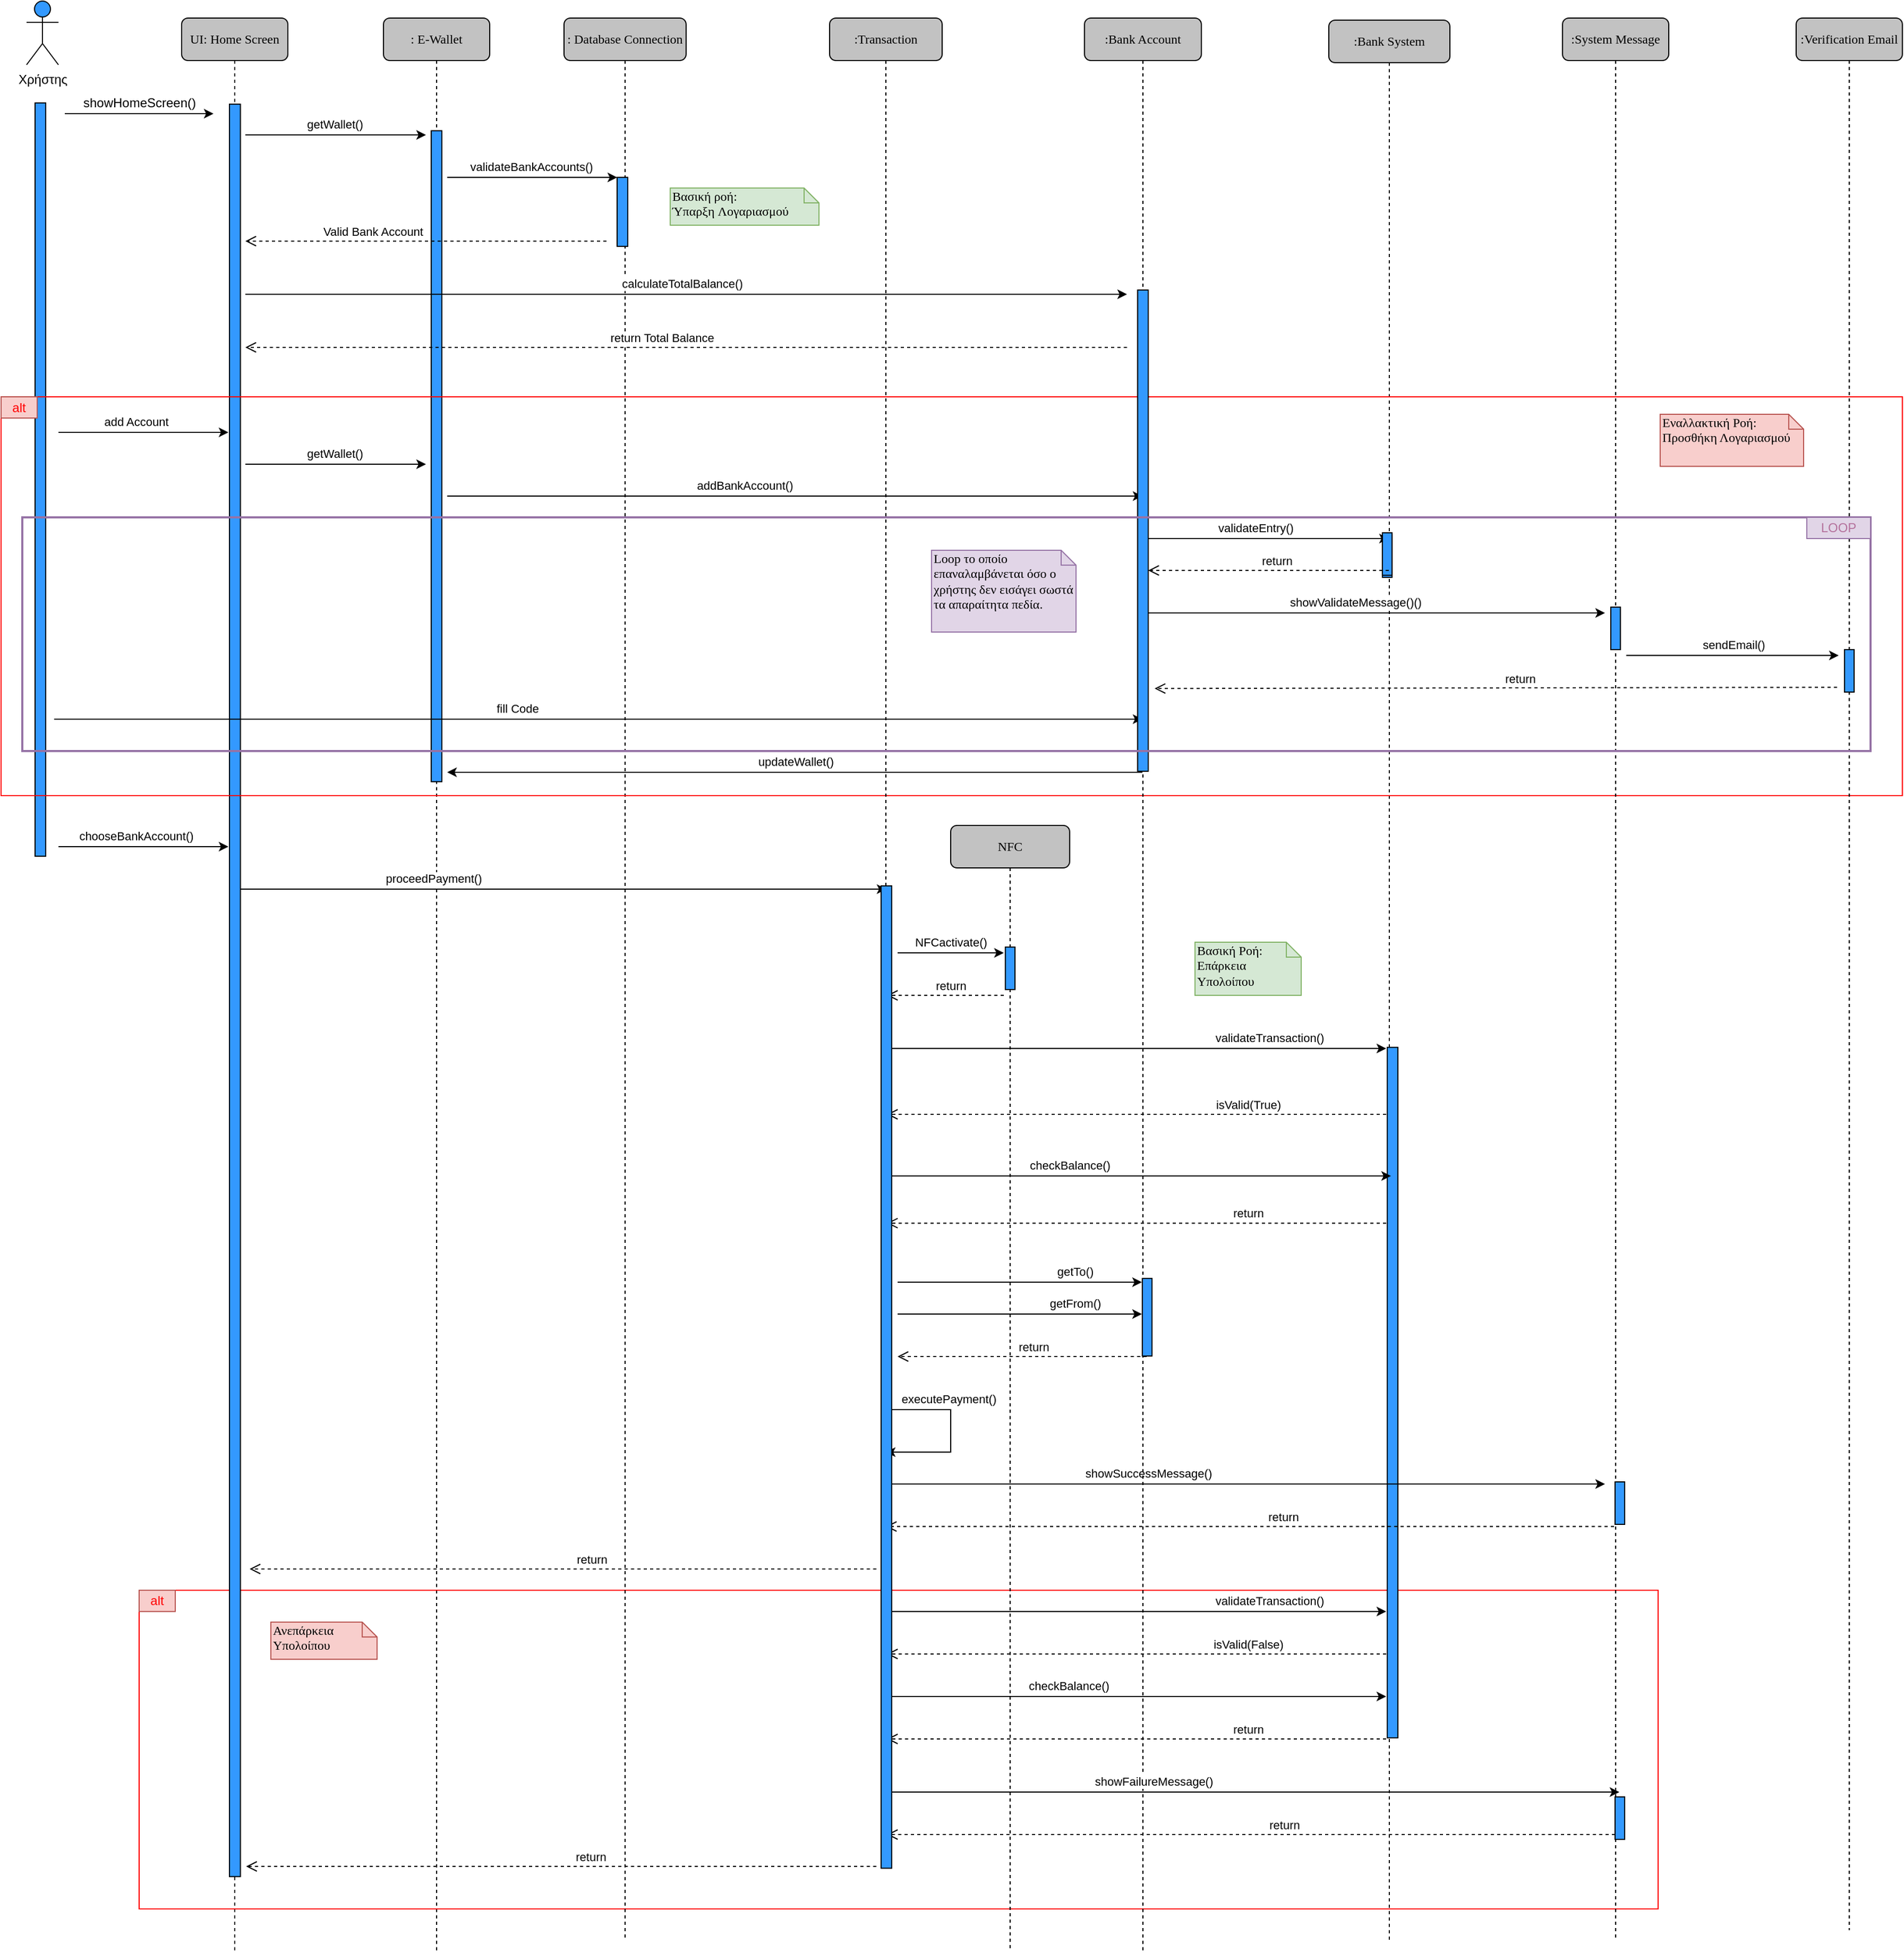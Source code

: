 <mxfile version="19.0.0" type="device"><diagram name="Page-1" id="13e1069c-82ec-6db2-03f1-153e76fe0fe0"><mxGraphModel dx="4578" dy="2160" grid="0" gridSize="10" guides="1" tooltips="1" connect="1" arrows="1" fold="1" page="0" pageScale="1" pageWidth="1100" pageHeight="850" background="none" math="0" shadow="0"><root><mxCell id="0"/><mxCell id="1" parent="0"/><mxCell id="7baba1c4bc27f4b0-2" value=": E-Wallet&lt;br&gt;" style="shape=umlLifeline;perimeter=lifelinePerimeter;whiteSpace=wrap;html=1;container=1;collapsible=0;recursiveResize=0;outlineConnect=0;rounded=1;shadow=0;comic=0;labelBackgroundColor=none;strokeWidth=1;fontFamily=Verdana;fontSize=12;align=center;fillColor=#C2C2C2;" parent="1" vertex="1"><mxGeometry x="440" y="80" width="100" height="1820" as="geometry"/></mxCell><mxCell id="ejJE6xQH3ctwrmxfG1uN-1" value="" style="rounded=0;whiteSpace=wrap;html=1;rotation=90;fillColor=#3399FF;" parent="7baba1c4bc27f4b0-2" vertex="1"><mxGeometry x="-256.4" y="407.47" width="612.78" height="10" as="geometry"/></mxCell><mxCell id="ejJE6xQH3ctwrmxfG1uN-39" value="" style="endArrow=classic;html=1;rounded=0;" parent="7baba1c4bc27f4b0-2" edge="1"><mxGeometry width="50" height="50" relative="1" as="geometry"><mxPoint x="-136" y="820" as="sourcePoint"/><mxPoint x="473.5" y="820" as="targetPoint"/></mxGeometry></mxCell><mxCell id="ejJE6xQH3ctwrmxfG1uN-40" value="proceedPayment()" style="edgeLabel;html=1;align=center;verticalAlign=middle;resizable=0;points=[];" parent="ejJE6xQH3ctwrmxfG1uN-39" vertex="1" connectable="0"><mxGeometry x="-0.162" y="2" relative="1" as="geometry"><mxPoint x="-73" y="-8" as="offset"/></mxGeometry></mxCell><mxCell id="cndtYYi9K0bDURjj1MZt-1" value="Χρήστης" style="shape=umlActor;verticalLabelPosition=bottom;verticalAlign=top;html=1;outlineConnect=0;fillColor=#3399FF;" parent="1" vertex="1"><mxGeometry x="104" y="64" width="30" height="60" as="geometry"/></mxCell><mxCell id="cndtYYi9K0bDURjj1MZt-6" value="" style="endArrow=classic;html=1;rounded=0;" parent="1" edge="1"><mxGeometry width="50" height="50" relative="1" as="geometry"><mxPoint x="140" y="170" as="sourcePoint"/><mxPoint x="280" y="170" as="targetPoint"/></mxGeometry></mxCell><mxCell id="cndtYYi9K0bDURjj1MZt-7" value="showHomeScreen()" style="text;html=1;align=center;verticalAlign=middle;resizable=0;points=[];autosize=1;strokeColor=none;fillColor=none;" parent="1" vertex="1"><mxGeometry x="150" y="150" width="120" height="20" as="geometry"/></mxCell><mxCell id="cndtYYi9K0bDURjj1MZt-16" value="" style="endArrow=none;html=1;rounded=0;" parent="1" edge="1"><mxGeometry width="50" height="50" relative="1" as="geometry"><mxPoint x="295" y="280" as="sourcePoint"/><mxPoint x="295" y="280" as="targetPoint"/><Array as="points"/></mxGeometry></mxCell><mxCell id="cndtYYi9K0bDURjj1MZt-137" value="" style="rounded=0;whiteSpace=wrap;html=1;rotation=90;fillColor=#3399FF;" parent="1" vertex="1"><mxGeometry x="-237.55" y="509.48" width="709.17" height="10" as="geometry"/></mxCell><mxCell id="KPqGkEkPzjTueeS44AxM-2" value="UI: Home Screen" style="shape=umlLifeline;perimeter=lifelinePerimeter;whiteSpace=wrap;html=1;container=1;collapsible=0;recursiveResize=0;outlineConnect=0;rounded=1;shadow=0;comic=0;labelBackgroundColor=none;strokeWidth=1;fontFamily=Verdana;fontSize=12;align=center;fillColor=#C2C2C2;" parent="1" vertex="1"><mxGeometry x="250" y="80" width="100" height="1820" as="geometry"/></mxCell><mxCell id="PNd-twf0BRdCuhAJrR2b-90" value="" style="rounded=0;whiteSpace=wrap;html=1;fillColor=none;strokeColor=#FF0000;" vertex="1" parent="KPqGkEkPzjTueeS44AxM-2"><mxGeometry x="-40" y="1480" width="1430" height="300" as="geometry"/></mxCell><mxCell id="KPqGkEkPzjTueeS44AxM-3" value="" style="rounded=0;whiteSpace=wrap;html=1;rotation=90;fillColor=#3399FF;" parent="KPqGkEkPzjTueeS44AxM-2" vertex="1"><mxGeometry x="-784.12" y="910.17" width="1668.55" height="10.33" as="geometry"/></mxCell><mxCell id="KPqGkEkPzjTueeS44AxM-12" value="" style="endArrow=classic;html=1;rounded=0;" parent="KPqGkEkPzjTueeS44AxM-2" edge="1"><mxGeometry width="50" height="50" relative="1" as="geometry"><mxPoint x="60" y="110" as="sourcePoint"/><mxPoint x="230" y="110" as="targetPoint"/></mxGeometry></mxCell><mxCell id="KPqGkEkPzjTueeS44AxM-13" value="getWallet()" style="edgeLabel;html=1;align=center;verticalAlign=middle;resizable=0;points=[];" parent="KPqGkEkPzjTueeS44AxM-12" vertex="1" connectable="0"><mxGeometry x="-0.01" y="-2" relative="1" as="geometry"><mxPoint y="-12" as="offset"/></mxGeometry></mxCell><mxCell id="KPqGkEkPzjTueeS44AxM-10" value=": Database Connection" style="shape=umlLifeline;perimeter=lifelinePerimeter;whiteSpace=wrap;html=1;container=1;collapsible=0;recursiveResize=0;outlineConnect=0;rounded=1;shadow=0;comic=0;labelBackgroundColor=none;strokeWidth=1;fontFamily=Verdana;fontSize=12;align=center;fillColor=#C2C2C2;" parent="1" vertex="1"><mxGeometry x="610" y="80" width="114.93" height="1810" as="geometry"/></mxCell><mxCell id="ejJE6xQH3ctwrmxfG1uN-3" value="" style="endArrow=classic;html=1;rounded=0;" parent="KPqGkEkPzjTueeS44AxM-10" edge="1"><mxGeometry width="50" height="50" relative="1" as="geometry"><mxPoint x="-109.996" y="150" as="sourcePoint"/><mxPoint x="50" y="150" as="targetPoint"/></mxGeometry></mxCell><mxCell id="ejJE6xQH3ctwrmxfG1uN-4" value="validateBankAccounts()" style="edgeLabel;html=1;align=center;verticalAlign=middle;resizable=0;points=[];" parent="ejJE6xQH3ctwrmxfG1uN-3" vertex="1" connectable="0"><mxGeometry x="-0.01" y="-2" relative="1" as="geometry"><mxPoint y="-12" as="offset"/></mxGeometry></mxCell><mxCell id="ejJE6xQH3ctwrmxfG1uN-5" value="" style="rounded=0;whiteSpace=wrap;html=1;rotation=90;fillColor=#3399FF;" parent="KPqGkEkPzjTueeS44AxM-10" vertex="1"><mxGeometry x="22.54" y="177.46" width="64.93" height="10" as="geometry"/></mxCell><mxCell id="KPqGkEkPzjTueeS44AxM-14" value="Valid Bank Account" style="html=1;verticalAlign=bottom;endArrow=open;dashed=1;endSize=8;rounded=0;" parent="1" edge="1"><mxGeometry x="0.294" relative="1" as="geometry"><mxPoint x="650" y="290" as="sourcePoint"/><mxPoint x="310" y="290" as="targetPoint"/><mxPoint as="offset"/></mxGeometry></mxCell><mxCell id="ejJE6xQH3ctwrmxfG1uN-36" value="" style="endArrow=classic;html=1;rounded=0;" parent="1" edge="1"><mxGeometry width="50" height="50" relative="1" as="geometry"><mxPoint x="134" y="860" as="sourcePoint"/><mxPoint x="294" y="860" as="targetPoint"/><Array as="points"><mxPoint x="194" y="860"/></Array></mxGeometry></mxCell><mxCell id="ejJE6xQH3ctwrmxfG1uN-37" value="chooseBankAccount()" style="edgeLabel;html=1;align=center;verticalAlign=middle;resizable=0;points=[];" parent="ejJE6xQH3ctwrmxfG1uN-36" vertex="1" connectable="0"><mxGeometry x="-0.162" y="2" relative="1" as="geometry"><mxPoint x="6" y="-8" as="offset"/></mxGeometry></mxCell><mxCell id="ejJE6xQH3ctwrmxfG1uN-49" value=":Bank System" style="shape=umlLifeline;perimeter=lifelinePerimeter;whiteSpace=wrap;html=1;container=1;collapsible=0;recursiveResize=0;outlineConnect=0;rounded=1;shadow=0;comic=0;labelBackgroundColor=none;strokeWidth=1;fontFamily=Verdana;fontSize=12;align=center;fillColor=#C2C2C2;" parent="1" vertex="1"><mxGeometry x="1330" y="82" width="114" height="1808" as="geometry"/></mxCell><mxCell id="PNd-twf0BRdCuhAJrR2b-54" value="" style="rounded=0;whiteSpace=wrap;html=1;fillColor=none;strokeColor=#FF0000;" vertex="1" parent="ejJE6xQH3ctwrmxfG1uN-49"><mxGeometry x="-1250" y="354.55" width="1790" height="375.45" as="geometry"/></mxCell><mxCell id="PNd-twf0BRdCuhAJrR2b-9" value="isValid(True)" style="html=1;verticalAlign=bottom;endArrow=open;dashed=1;endSize=8;rounded=0;" edge="1" parent="ejJE6xQH3ctwrmxfG1uN-49"><mxGeometry x="-0.447" relative="1" as="geometry"><mxPoint x="54" y="1030" as="sourcePoint"/><mxPoint x="-416" y="1030" as="targetPoint"/><mxPoint as="offset"/></mxGeometry></mxCell><mxCell id="PNd-twf0BRdCuhAJrR2b-48" value="" style="rounded=0;whiteSpace=wrap;html=1;rotation=90;fillColor=#3399FF;" vertex="1" parent="ejJE6xQH3ctwrmxfG1uN-49"><mxGeometry x="-265.03" y="1286.94" width="650.05" height="10" as="geometry"/></mxCell><mxCell id="PNd-twf0BRdCuhAJrR2b-85" value="" style="rounded=0;whiteSpace=wrap;html=1;rotation=90;fillColor=#3399FF;" vertex="1" parent="ejJE6xQH3ctwrmxfG1uN-49"><mxGeometry x="35" y="500" width="40" height="9.09" as="geometry"/></mxCell><mxCell id="PNd-twf0BRdCuhAJrR2b-91" value="&lt;font color=&quot;#ff0000&quot;&gt;alt&lt;/font&gt;" style="rounded=0;whiteSpace=wrap;html=1;strokeColor=#b85450;fillColor=#f8cecc;" vertex="1" parent="ejJE6xQH3ctwrmxfG1uN-49"><mxGeometry x="-1250" y="354.55" width="34" height="20" as="geometry"/></mxCell><mxCell id="KPqGkEkPzjTueeS44AxM-9" value=":System Message" style="shape=umlLifeline;perimeter=lifelinePerimeter;whiteSpace=wrap;html=1;container=1;collapsible=0;recursiveResize=0;outlineConnect=0;rounded=1;shadow=0;comic=0;labelBackgroundColor=none;strokeWidth=1;fontFamily=Verdana;fontSize=12;align=center;fillColor=#C2C2C2;" parent="1" vertex="1"><mxGeometry x="1550" y="80" width="100" height="1810" as="geometry"/></mxCell><mxCell id="PNd-twf0BRdCuhAJrR2b-50" value="" style="rounded=0;whiteSpace=wrap;html=1;rotation=90;fillColor=#3399FF;" vertex="1" parent="KPqGkEkPzjTueeS44AxM-9"><mxGeometry x="34" y="1393.46" width="40" height="9.09" as="geometry"/></mxCell><mxCell id="PNd-twf0BRdCuhAJrR2b-51" value="" style="rounded=0;whiteSpace=wrap;html=1;rotation=90;fillColor=#3399FF;" vertex="1" parent="KPqGkEkPzjTueeS44AxM-9"><mxGeometry x="34" y="1690" width="40" height="9.09" as="geometry"/></mxCell><mxCell id="PNd-twf0BRdCuhAJrR2b-76" value="" style="endArrow=classic;html=1;rounded=0;" edge="1" parent="KPqGkEkPzjTueeS44AxM-9"><mxGeometry width="50" height="50" relative="1" as="geometry"><mxPoint x="60" y="600" as="sourcePoint"/><mxPoint x="260" y="600" as="targetPoint"/><Array as="points"/></mxGeometry></mxCell><mxCell id="PNd-twf0BRdCuhAJrR2b-77" value="sendEmail()" style="edgeLabel;html=1;align=center;verticalAlign=middle;resizable=0;points=[];" vertex="1" connectable="0" parent="PNd-twf0BRdCuhAJrR2b-76"><mxGeometry x="-0.162" y="2" relative="1" as="geometry"><mxPoint x="17" y="-8" as="offset"/></mxGeometry></mxCell><mxCell id="PNd-twf0BRdCuhAJrR2b-87" value="" style="rounded=0;whiteSpace=wrap;html=1;rotation=90;fillColor=#3399FF;" vertex="1" parent="KPqGkEkPzjTueeS44AxM-9"><mxGeometry x="30" y="570" width="40" height="9.09" as="geometry"/></mxCell><mxCell id="ejJE6xQH3ctwrmxfG1uN-7" value="" style="endArrow=classic;html=1;rounded=0;" parent="1" edge="1"><mxGeometry width="50" height="50" relative="1" as="geometry"><mxPoint x="310.004" y="340" as="sourcePoint"/><mxPoint x="1140" y="340" as="targetPoint"/></mxGeometry></mxCell><mxCell id="ejJE6xQH3ctwrmxfG1uN-8" value="calculateTotalBalance()" style="edgeLabel;html=1;align=center;verticalAlign=middle;resizable=0;points=[];" parent="ejJE6xQH3ctwrmxfG1uN-7" vertex="1" connectable="0"><mxGeometry x="-0.01" y="-2" relative="1" as="geometry"><mxPoint y="-12" as="offset"/></mxGeometry></mxCell><mxCell id="ejJE6xQH3ctwrmxfG1uN-11" value="return Total Balance" style="html=1;verticalAlign=bottom;endArrow=open;dashed=1;endSize=8;rounded=0;" parent="1" edge="1"><mxGeometry x="0.057" relative="1" as="geometry"><mxPoint x="1140" y="390" as="sourcePoint"/><mxPoint x="310" y="390" as="targetPoint"/><mxPoint as="offset"/></mxGeometry></mxCell><mxCell id="PNd-twf0BRdCuhAJrR2b-2" value="NFC" style="shape=umlLifeline;perimeter=lifelinePerimeter;whiteSpace=wrap;html=1;container=1;collapsible=0;recursiveResize=0;outlineConnect=0;rounded=1;shadow=0;comic=0;labelBackgroundColor=none;strokeWidth=1;fontFamily=Verdana;fontSize=12;align=center;fillColor=#C2C2C2;" vertex="1" parent="1"><mxGeometry x="974" y="840" width="112" height="1060" as="geometry"/></mxCell><mxCell id="PNd-twf0BRdCuhAJrR2b-3" value="" style="endArrow=classic;html=1;rounded=0;" edge="1" parent="PNd-twf0BRdCuhAJrR2b-2"><mxGeometry width="50" height="50" relative="1" as="geometry"><mxPoint x="-50" y="120" as="sourcePoint"/><mxPoint x="50" y="120" as="targetPoint"/></mxGeometry></mxCell><mxCell id="PNd-twf0BRdCuhAJrR2b-4" value="NFCactivate()" style="edgeLabel;html=1;align=center;verticalAlign=middle;resizable=0;points=[];" vertex="1" connectable="0" parent="PNd-twf0BRdCuhAJrR2b-3"><mxGeometry x="-0.487" y="1" relative="1" as="geometry"><mxPoint x="24" y="-9" as="offset"/></mxGeometry></mxCell><mxCell id="PNd-twf0BRdCuhAJrR2b-5" value="return" style="html=1;verticalAlign=bottom;endArrow=open;dashed=1;endSize=8;rounded=0;" edge="1" parent="PNd-twf0BRdCuhAJrR2b-2"><mxGeometry x="-0.091" relative="1" as="geometry"><mxPoint x="50" y="160" as="sourcePoint"/><mxPoint x="-60" y="160" as="targetPoint"/><mxPoint as="offset"/></mxGeometry></mxCell><mxCell id="PNd-twf0BRdCuhAJrR2b-7" value="" style="endArrow=classic;html=1;rounded=0;" edge="1" parent="PNd-twf0BRdCuhAJrR2b-2"><mxGeometry width="50" height="50" relative="1" as="geometry"><mxPoint x="-60" y="210" as="sourcePoint"/><mxPoint x="410" y="210" as="targetPoint"/></mxGeometry></mxCell><mxCell id="PNd-twf0BRdCuhAJrR2b-8" value="validateTransaction()" style="edgeLabel;html=1;align=center;verticalAlign=middle;resizable=0;points=[];" vertex="1" connectable="0" parent="PNd-twf0BRdCuhAJrR2b-7"><mxGeometry x="-0.162" y="2" relative="1" as="geometry"><mxPoint x="163" y="-8" as="offset"/></mxGeometry></mxCell><mxCell id="PNd-twf0BRdCuhAJrR2b-12" value="return" style="html=1;verticalAlign=bottom;endArrow=open;dashed=1;endSize=8;rounded=0;" edge="1" parent="PNd-twf0BRdCuhAJrR2b-2"><mxGeometry x="-0.447" relative="1" as="geometry"><mxPoint x="410" y="374.44" as="sourcePoint"/><mxPoint x="-60" y="374.44" as="targetPoint"/><mxPoint as="offset"/></mxGeometry></mxCell><mxCell id="PNd-twf0BRdCuhAJrR2b-30" value="" style="endArrow=classic;html=1;rounded=0;" edge="1" parent="PNd-twf0BRdCuhAJrR2b-2"><mxGeometry width="50" height="50" relative="1" as="geometry"><mxPoint x="-60" y="620" as="sourcePoint"/><mxPoint x="616" y="620" as="targetPoint"/></mxGeometry></mxCell><mxCell id="PNd-twf0BRdCuhAJrR2b-31" value="showSuccessMessage()" style="edgeLabel;html=1;align=center;verticalAlign=middle;resizable=0;points=[];" vertex="1" connectable="0" parent="PNd-twf0BRdCuhAJrR2b-30"><mxGeometry x="-0.273" y="-1" relative="1" as="geometry"><mxPoint y="-11" as="offset"/></mxGeometry></mxCell><mxCell id="PNd-twf0BRdCuhAJrR2b-33" value="" style="endArrow=classic;html=1;rounded=0;" edge="1" parent="PNd-twf0BRdCuhAJrR2b-2"><mxGeometry width="50" height="50" relative="1" as="geometry"><mxPoint x="-60" y="740" as="sourcePoint"/><mxPoint x="410" y="740" as="targetPoint"/></mxGeometry></mxCell><mxCell id="PNd-twf0BRdCuhAJrR2b-34" value="validateTransaction()" style="edgeLabel;html=1;align=center;verticalAlign=middle;resizable=0;points=[];" vertex="1" connectable="0" parent="PNd-twf0BRdCuhAJrR2b-33"><mxGeometry x="-0.162" y="2" relative="1" as="geometry"><mxPoint x="163" y="-8" as="offset"/></mxGeometry></mxCell><mxCell id="PNd-twf0BRdCuhAJrR2b-52" value="" style="rounded=0;whiteSpace=wrap;html=1;rotation=90;fillColor=#3399FF;" vertex="1" parent="PNd-twf0BRdCuhAJrR2b-2"><mxGeometry x="36" y="130" width="40" height="9.09" as="geometry"/></mxCell><mxCell id="PNd-twf0BRdCuhAJrR2b-23" value="" style="endArrow=classic;html=1;rounded=0;" edge="1" parent="1"><mxGeometry width="50" height="50" relative="1" as="geometry"><mxPoint x="924" y="1300" as="sourcePoint"/><mxPoint x="1154" y="1300" as="targetPoint"/></mxGeometry></mxCell><mxCell id="PNd-twf0BRdCuhAJrR2b-24" value="getFrom()" style="edgeLabel;html=1;align=center;verticalAlign=middle;resizable=0;points=[];" vertex="1" connectable="0" parent="PNd-twf0BRdCuhAJrR2b-23"><mxGeometry x="0.484" y="2" relative="1" as="geometry"><mxPoint x="-4" y="-8" as="offset"/></mxGeometry></mxCell><mxCell id="PNd-twf0BRdCuhAJrR2b-27" value="" style="endArrow=classic;html=1;rounded=0;" edge="1" parent="1"><mxGeometry width="50" height="50" relative="1" as="geometry"><mxPoint x="912.962" y="1390" as="sourcePoint"/><mxPoint x="912.962" y="1430" as="targetPoint"/><Array as="points"><mxPoint x="974" y="1390"/><mxPoint x="974" y="1430"/></Array></mxGeometry></mxCell><mxCell id="PNd-twf0BRdCuhAJrR2b-28" value="executePayment()" style="edgeLabel;html=1;align=center;verticalAlign=middle;resizable=0;points=[];" vertex="1" connectable="0" parent="PNd-twf0BRdCuhAJrR2b-27"><mxGeometry x="-0.589" y="-2" relative="1" as="geometry"><mxPoint x="25" y="-12" as="offset"/></mxGeometry></mxCell><mxCell id="PNd-twf0BRdCuhAJrR2b-29" value="return" style="html=1;verticalAlign=bottom;endArrow=open;dashed=1;endSize=8;rounded=0;" edge="1" parent="1"><mxGeometry x="-0.091" relative="1" as="geometry"><mxPoint x="1598.5" y="1500" as="sourcePoint"/><mxPoint x="912.962" y="1500" as="targetPoint"/><mxPoint as="offset"/></mxGeometry></mxCell><mxCell id="PNd-twf0BRdCuhAJrR2b-32" value="return" style="html=1;verticalAlign=bottom;endArrow=open;dashed=1;endSize=8;rounded=0;" edge="1" parent="1"><mxGeometry x="-0.091" relative="1" as="geometry"><mxPoint x="904" y="1540" as="sourcePoint"/><mxPoint x="314" y="1540" as="targetPoint"/><mxPoint as="offset"/></mxGeometry></mxCell><mxCell id="PNd-twf0BRdCuhAJrR2b-41" value="return" style="html=1;verticalAlign=bottom;endArrow=open;dashed=1;endSize=8;rounded=0;" edge="1" parent="1"><mxGeometry x="-0.091" relative="1" as="geometry"><mxPoint x="1599.5" y="1790" as="sourcePoint"/><mxPoint x="914" y="1790" as="targetPoint"/><mxPoint as="offset"/></mxGeometry></mxCell><mxCell id="PNd-twf0BRdCuhAJrR2b-42" value="return" style="html=1;verticalAlign=bottom;endArrow=open;dashed=1;endSize=8;rounded=0;" edge="1" parent="1"><mxGeometry x="-0.091" relative="1" as="geometry"><mxPoint x="904" y="1820" as="sourcePoint"/><mxPoint x="310.72" y="1820" as="targetPoint"/><mxPoint as="offset"/></mxGeometry></mxCell><mxCell id="ejJE6xQH3ctwrmxfG1uN-28" value="Βασική ροή:&lt;br&gt;Ύπαρξη&amp;nbsp;Λογαριασμού" style="shape=note;whiteSpace=wrap;html=1;size=14;verticalAlign=top;align=left;spacingTop=-6;rounded=0;shadow=0;comic=0;labelBackgroundColor=none;strokeWidth=1;fontFamily=Verdana;fontSize=12;fillColor=#d5e8d4;strokeColor=#82b366;" parent="1" vertex="1"><mxGeometry x="710" y="240" width="140" height="35" as="geometry"/></mxCell><mxCell id="PNd-twf0BRdCuhAJrR2b-61" value="Βασική Ροή:&lt;br&gt;Επάρκεια&amp;nbsp;&lt;br&gt;Υπολοίπου" style="shape=note;whiteSpace=wrap;html=1;size=14;verticalAlign=top;align=left;spacingTop=-6;rounded=0;shadow=0;comic=0;labelBackgroundColor=none;strokeWidth=1;fontFamily=Verdana;fontSize=12;fillColor=#d5e8d4;strokeColor=#82b366;" vertex="1" parent="1"><mxGeometry x="1204" y="950" width="100" height="50" as="geometry"/></mxCell><mxCell id="PNd-twf0BRdCuhAJrR2b-55" value="Ανεπάρκεια&amp;nbsp;&lt;br&gt;Υπολοίπου" style="shape=note;whiteSpace=wrap;html=1;size=14;verticalAlign=top;align=left;spacingTop=-6;rounded=0;shadow=0;comic=0;labelBackgroundColor=none;strokeWidth=1;fontFamily=Verdana;fontSize=12;fillColor=#f8cecc;strokeColor=#b85450;" vertex="1" parent="1"><mxGeometry x="334" y="1590" width="100" height="35" as="geometry"/></mxCell><mxCell id="PNd-twf0BRdCuhAJrR2b-62" value="" style="endArrow=classic;html=1;rounded=0;" edge="1" parent="1"><mxGeometry width="50" height="50" relative="1" as="geometry"><mxPoint x="134" y="470" as="sourcePoint"/><mxPoint x="294" y="470" as="targetPoint"/><Array as="points"/></mxGeometry></mxCell><mxCell id="PNd-twf0BRdCuhAJrR2b-63" value="add Account" style="edgeLabel;html=1;align=center;verticalAlign=middle;resizable=0;points=[];" vertex="1" connectable="0" parent="PNd-twf0BRdCuhAJrR2b-62"><mxGeometry x="-0.162" y="2" relative="1" as="geometry"><mxPoint x="6" y="-8" as="offset"/></mxGeometry></mxCell><mxCell id="PNd-twf0BRdCuhAJrR2b-64" value="" style="endArrow=classic;html=1;rounded=0;" edge="1" parent="1"><mxGeometry width="50" height="50" relative="1" as="geometry"><mxPoint x="310.0" y="500" as="sourcePoint"/><mxPoint x="480.0" y="500" as="targetPoint"/></mxGeometry></mxCell><mxCell id="PNd-twf0BRdCuhAJrR2b-65" value="getWallet()" style="edgeLabel;html=1;align=center;verticalAlign=middle;resizable=0;points=[];" vertex="1" connectable="0" parent="PNd-twf0BRdCuhAJrR2b-64"><mxGeometry x="-0.01" y="-2" relative="1" as="geometry"><mxPoint y="-12" as="offset"/></mxGeometry></mxCell><mxCell id="PNd-twf0BRdCuhAJrR2b-66" value="" style="endArrow=classic;html=1;rounded=0;" edge="1" parent="1" target="KPqGkEkPzjTueeS44AxM-4"><mxGeometry width="50" height="50" relative="1" as="geometry"><mxPoint x="500" y="530" as="sourcePoint"/><mxPoint x="650" y="530" as="targetPoint"/><Array as="points"/></mxGeometry></mxCell><mxCell id="PNd-twf0BRdCuhAJrR2b-67" value="addBankAccount()" style="edgeLabel;html=1;align=center;verticalAlign=middle;resizable=0;points=[];" vertex="1" connectable="0" parent="PNd-twf0BRdCuhAJrR2b-66"><mxGeometry x="-0.162" y="2" relative="1" as="geometry"><mxPoint x="6" y="-8" as="offset"/></mxGeometry></mxCell><mxCell id="PNd-twf0BRdCuhAJrR2b-68" value="" style="endArrow=classic;html=1;rounded=0;" edge="1" parent="1" target="ejJE6xQH3ctwrmxfG1uN-49"><mxGeometry width="50" height="50" relative="1" as="geometry"><mxPoint x="1160" y="570" as="sourcePoint"/><mxPoint x="1824.5" y="570" as="targetPoint"/><Array as="points"/></mxGeometry></mxCell><mxCell id="PNd-twf0BRdCuhAJrR2b-69" value="validateEntry()" style="edgeLabel;html=1;align=center;verticalAlign=middle;resizable=0;points=[];" vertex="1" connectable="0" parent="PNd-twf0BRdCuhAJrR2b-68"><mxGeometry x="-0.162" y="2" relative="1" as="geometry"><mxPoint x="6" y="-8" as="offset"/></mxGeometry></mxCell><mxCell id="PNd-twf0BRdCuhAJrR2b-71" value=":Verification Email" style="shape=umlLifeline;perimeter=lifelinePerimeter;whiteSpace=wrap;html=1;container=1;collapsible=0;recursiveResize=0;outlineConnect=0;rounded=1;shadow=0;comic=0;labelBackgroundColor=none;strokeWidth=1;fontFamily=Verdana;fontSize=12;align=center;fillColor=#C2C2C2;" vertex="1" parent="1"><mxGeometry x="1770" y="80" width="100" height="1800" as="geometry"/></mxCell><mxCell id="PNd-twf0BRdCuhAJrR2b-88" value="" style="rounded=0;whiteSpace=wrap;html=1;rotation=90;fillColor=#3399FF;" vertex="1" parent="PNd-twf0BRdCuhAJrR2b-71"><mxGeometry x="30" y="610" width="40" height="9.09" as="geometry"/></mxCell><mxCell id="PNd-twf0BRdCuhAJrR2b-74" value="" style="endArrow=classic;html=1;rounded=0;" edge="1" parent="1" source="KPqGkEkPzjTueeS44AxM-4"><mxGeometry width="50" height="50" relative="1" as="geometry"><mxPoint x="1390" y="640" as="sourcePoint"/><mxPoint x="1590" y="640" as="targetPoint"/><Array as="points"/></mxGeometry></mxCell><mxCell id="PNd-twf0BRdCuhAJrR2b-75" value="showValidateMessage()()" style="edgeLabel;html=1;align=center;verticalAlign=middle;resizable=0;points=[];" vertex="1" connectable="0" parent="PNd-twf0BRdCuhAJrR2b-74"><mxGeometry x="-0.162" y="2" relative="1" as="geometry"><mxPoint x="17" y="-8" as="offset"/></mxGeometry></mxCell><mxCell id="PNd-twf0BRdCuhAJrR2b-79" value="return" style="html=1;verticalAlign=bottom;endArrow=open;dashed=1;endSize=8;rounded=0;entryX=0.828;entryY=-0.6;entryDx=0;entryDy=0;entryPerimeter=0;" edge="1" parent="1" target="ejJE6xQH3ctwrmxfG1uN-9"><mxGeometry x="-0.069" relative="1" as="geometry"><mxPoint x="1808.5" y="710.0" as="sourcePoint"/><mxPoint x="1610" y="710" as="targetPoint"/><mxPoint as="offset"/></mxGeometry></mxCell><mxCell id="PNd-twf0BRdCuhAJrR2b-80" value="" style="endArrow=classic;html=1;rounded=0;" edge="1" parent="1" target="KPqGkEkPzjTueeS44AxM-4"><mxGeometry width="50" height="50" relative="1" as="geometry"><mxPoint x="130" y="740" as="sourcePoint"/><mxPoint x="1590" y="740" as="targetPoint"/><Array as="points"/></mxGeometry></mxCell><mxCell id="PNd-twf0BRdCuhAJrR2b-81" value="fill Code" style="edgeLabel;html=1;align=center;verticalAlign=middle;resizable=0;points=[];" vertex="1" connectable="0" parent="PNd-twf0BRdCuhAJrR2b-80"><mxGeometry x="-0.162" y="2" relative="1" as="geometry"><mxPoint x="6" y="-8" as="offset"/></mxGeometry></mxCell><mxCell id="PNd-twf0BRdCuhAJrR2b-82" value="" style="endArrow=classic;html=1;rounded=0;fontColor=#FF0000;" edge="1" parent="1" source="KPqGkEkPzjTueeS44AxM-4"><mxGeometry width="50" height="50" relative="1" as="geometry"><mxPoint x="900" y="790" as="sourcePoint"/><mxPoint x="500" y="790" as="targetPoint"/></mxGeometry></mxCell><mxCell id="PNd-twf0BRdCuhAJrR2b-84" value="updateWallet()" style="edgeLabel;html=1;align=center;verticalAlign=middle;resizable=0;points=[];fontColor=#000000;" vertex="1" connectable="0" parent="PNd-twf0BRdCuhAJrR2b-82"><mxGeometry x="0.075" y="1" relative="1" as="geometry"><mxPoint x="25" y="-11" as="offset"/></mxGeometry></mxCell><mxCell id="PNd-twf0BRdCuhAJrR2b-86" value="" style="rounded=0;whiteSpace=wrap;html=1;rotation=90;fillColor=#3399FF;" vertex="1" parent="1"><mxGeometry x="1365" y="580" width="40" height="9.09" as="geometry"/></mxCell><mxCell id="PNd-twf0BRdCuhAJrR2b-56" value="&lt;font color=&quot;#ff0000&quot;&gt;alt&lt;/font&gt;" style="rounded=0;whiteSpace=wrap;html=1;strokeColor=#b85450;fillColor=#f8cecc;" vertex="1" parent="1"><mxGeometry x="210" y="1560" width="34" height="20" as="geometry"/></mxCell><mxCell id="KPqGkEkPzjTueeS44AxM-4" value=":Bank Account" style="shape=umlLifeline;perimeter=lifelinePerimeter;whiteSpace=wrap;html=1;container=1;collapsible=0;recursiveResize=0;outlineConnect=0;rounded=1;shadow=0;comic=0;labelBackgroundColor=none;strokeWidth=1;fontFamily=Verdana;fontSize=12;align=center;fillColor=#C2C2C2;" parent="1" vertex="1"><mxGeometry x="1100" y="80" width="110" height="1820" as="geometry"/></mxCell><mxCell id="ejJE6xQH3ctwrmxfG1uN-9" value="" style="rounded=0;whiteSpace=wrap;html=1;rotation=90;fillColor=#3399FF;expand=0;" parent="KPqGkEkPzjTueeS44AxM-4" vertex="1"><mxGeometry x="-171.54" y="477.54" width="453.09" height="10" as="geometry"/></mxCell><mxCell id="PNd-twf0BRdCuhAJrR2b-35" value="isValid(False)" style="html=1;verticalAlign=bottom;endArrow=open;dashed=1;endSize=8;rounded=0;" edge="1" parent="KPqGkEkPzjTueeS44AxM-4"><mxGeometry x="-0.447" relative="1" as="geometry"><mxPoint x="284" y="1540" as="sourcePoint"/><mxPoint x="-186" y="1540" as="targetPoint"/><mxPoint as="offset"/></mxGeometry></mxCell><mxCell id="PNd-twf0BRdCuhAJrR2b-36" value="" style="endArrow=classic;html=1;rounded=0;" edge="1" parent="KPqGkEkPzjTueeS44AxM-4"><mxGeometry width="50" height="50" relative="1" as="geometry"><mxPoint x="-186" y="1580" as="sourcePoint"/><mxPoint x="284" y="1580" as="targetPoint"/></mxGeometry></mxCell><mxCell id="PNd-twf0BRdCuhAJrR2b-37" value="checkBalance()" style="edgeLabel;html=1;align=center;verticalAlign=middle;resizable=0;points=[];" vertex="1" connectable="0" parent="PNd-twf0BRdCuhAJrR2b-36"><mxGeometry x="-0.273" y="-1" relative="1" as="geometry"><mxPoint y="-11" as="offset"/></mxGeometry></mxCell><mxCell id="PNd-twf0BRdCuhAJrR2b-38" value="return" style="html=1;verticalAlign=bottom;endArrow=open;dashed=1;endSize=8;rounded=0;" edge="1" parent="KPqGkEkPzjTueeS44AxM-4"><mxGeometry x="-0.447" relative="1" as="geometry"><mxPoint x="284" y="1620" as="sourcePoint"/><mxPoint x="-186" y="1620" as="targetPoint"/><mxPoint as="offset"/></mxGeometry></mxCell><mxCell id="PNd-twf0BRdCuhAJrR2b-39" value="" style="endArrow=classic;html=1;rounded=0;" edge="1" parent="KPqGkEkPzjTueeS44AxM-4"><mxGeometry width="50" height="50" relative="1" as="geometry"><mxPoint x="-186" y="1670" as="sourcePoint"/><mxPoint x="503.5" y="1670" as="targetPoint"/></mxGeometry></mxCell><mxCell id="PNd-twf0BRdCuhAJrR2b-40" value="showFailureMessage()" style="edgeLabel;html=1;align=center;verticalAlign=middle;resizable=0;points=[];" vertex="1" connectable="0" parent="PNd-twf0BRdCuhAJrR2b-39"><mxGeometry x="-0.273" y="-1" relative="1" as="geometry"><mxPoint y="-11" as="offset"/></mxGeometry></mxCell><mxCell id="PNd-twf0BRdCuhAJrR2b-44" value="" style="rounded=0;whiteSpace=wrap;html=1;rotation=90;fillColor=#3399FF;" vertex="1" parent="KPqGkEkPzjTueeS44AxM-4"><mxGeometry x="22.46" y="1218.45" width="73.09" height="9.09" as="geometry"/></mxCell><mxCell id="PNd-twf0BRdCuhAJrR2b-70" value="return" style="html=1;verticalAlign=bottom;endArrow=open;dashed=1;endSize=8;rounded=0;" edge="1" parent="KPqGkEkPzjTueeS44AxM-4" source="ejJE6xQH3ctwrmxfG1uN-49"><mxGeometry x="-0.069" relative="1" as="geometry"><mxPoint x="170" y="520.0" as="sourcePoint"/><mxPoint x="60" y="520.0" as="targetPoint"/><mxPoint as="offset"/></mxGeometry></mxCell><mxCell id="KPqGkEkPzjTueeS44AxM-7" value=":Transaction" style="shape=umlLifeline;perimeter=lifelinePerimeter;whiteSpace=wrap;html=1;container=1;collapsible=0;recursiveResize=0;outlineConnect=0;rounded=1;shadow=0;comic=0;labelBackgroundColor=none;strokeWidth=1;fontFamily=Verdana;fontSize=12;align=center;fillColor=#C2C2C2;" parent="1" vertex="1"><mxGeometry x="860" y="80" width="106" height="1340" as="geometry"/></mxCell><mxCell id="PNd-twf0BRdCuhAJrR2b-10" value="" style="endArrow=classic;html=1;rounded=0;" edge="1" parent="KPqGkEkPzjTueeS44AxM-7"><mxGeometry width="50" height="50" relative="1" as="geometry"><mxPoint x="53" y="1090" as="sourcePoint"/><mxPoint x="528.5" y="1090" as="targetPoint"/></mxGeometry></mxCell><mxCell id="PNd-twf0BRdCuhAJrR2b-11" value="checkBalance()" style="edgeLabel;html=1;align=center;verticalAlign=middle;resizable=0;points=[];" vertex="1" connectable="0" parent="PNd-twf0BRdCuhAJrR2b-10"><mxGeometry x="-0.273" y="-1" relative="1" as="geometry"><mxPoint y="-11" as="offset"/></mxGeometry></mxCell><mxCell id="PNd-twf0BRdCuhAJrR2b-13" value="" style="endArrow=classic;html=1;rounded=0;" edge="1" parent="KPqGkEkPzjTueeS44AxM-7"><mxGeometry width="50" height="50" relative="1" as="geometry"><mxPoint x="64" y="1190" as="sourcePoint"/><mxPoint x="294" y="1190" as="targetPoint"/></mxGeometry></mxCell><mxCell id="PNd-twf0BRdCuhAJrR2b-22" value="getTo()" style="edgeLabel;html=1;align=center;verticalAlign=middle;resizable=0;points=[];" vertex="1" connectable="0" parent="PNd-twf0BRdCuhAJrR2b-13"><mxGeometry x="0.484" y="2" relative="1" as="geometry"><mxPoint x="-4" y="-8" as="offset"/></mxGeometry></mxCell><mxCell id="PNd-twf0BRdCuhAJrR2b-26" value="return" style="html=1;verticalAlign=bottom;endArrow=open;dashed=1;endSize=8;rounded=0;" edge="1" parent="KPqGkEkPzjTueeS44AxM-7"><mxGeometry x="-0.091" relative="1" as="geometry"><mxPoint x="298.5" y="1260" as="sourcePoint"/><mxPoint x="64" y="1260" as="targetPoint"/><mxPoint as="offset"/></mxGeometry></mxCell><mxCell id="PNd-twf0BRdCuhAJrR2b-43" value="" style="rounded=0;whiteSpace=wrap;html=1;rotation=90;fillColor=#3399FF;" vertex="1" parent="KPqGkEkPzjTueeS44AxM-7"><mxGeometry x="-408.89" y="1274.31" width="924.79" height="10" as="geometry"/></mxCell><mxCell id="PNd-twf0BRdCuhAJrR2b-92" value="" style="rounded=0;whiteSpace=wrap;html=1;fillColor=none;strokeColor=#9673a6;strokeWidth=2;gradientColor=none;" vertex="1" parent="KPqGkEkPzjTueeS44AxM-7"><mxGeometry x="-760" y="470" width="1740" height="220" as="geometry"/></mxCell><mxCell id="PNd-twf0BRdCuhAJrR2b-96" value="Loop το οποίο επαναλαμβάνεται όσο ο χρήστης δεν εισάγει σωστά τα απαραίτητα πεδία." style="shape=note;whiteSpace=wrap;html=1;size=14;verticalAlign=top;align=left;spacingTop=-6;rounded=0;shadow=0;comic=0;labelBackgroundColor=none;strokeWidth=1;fontFamily=Verdana;fontSize=12;fillColor=#e1d5e7;strokeColor=#9673a6;" vertex="1" parent="KPqGkEkPzjTueeS44AxM-7"><mxGeometry x="96" y="501" width="136" height="77" as="geometry"/></mxCell><mxCell id="PNd-twf0BRdCuhAJrR2b-94" value="&lt;font color=&quot;#b5739d&quot;&gt;LOOP&lt;/font&gt;" style="rounded=0;whiteSpace=wrap;html=1;strokeColor=#9673a6;fillColor=#e1d5e7;" vertex="1" parent="1"><mxGeometry x="1780" y="550" width="60" height="20" as="geometry"/></mxCell><mxCell id="PNd-twf0BRdCuhAJrR2b-95" value="Εναλλακτική Ροή:&lt;br&gt;Προσθήκη Λογαριασμού&amp;nbsp;" style="shape=note;whiteSpace=wrap;html=1;size=14;verticalAlign=top;align=left;spacingTop=-6;rounded=0;shadow=0;comic=0;labelBackgroundColor=none;strokeWidth=1;fontFamily=Verdana;fontSize=12;fillColor=#f8cecc;strokeColor=#b85450;" vertex="1" parent="1"><mxGeometry x="1642" y="453" width="135" height="49" as="geometry"/></mxCell></root></mxGraphModel></diagram></mxfile>